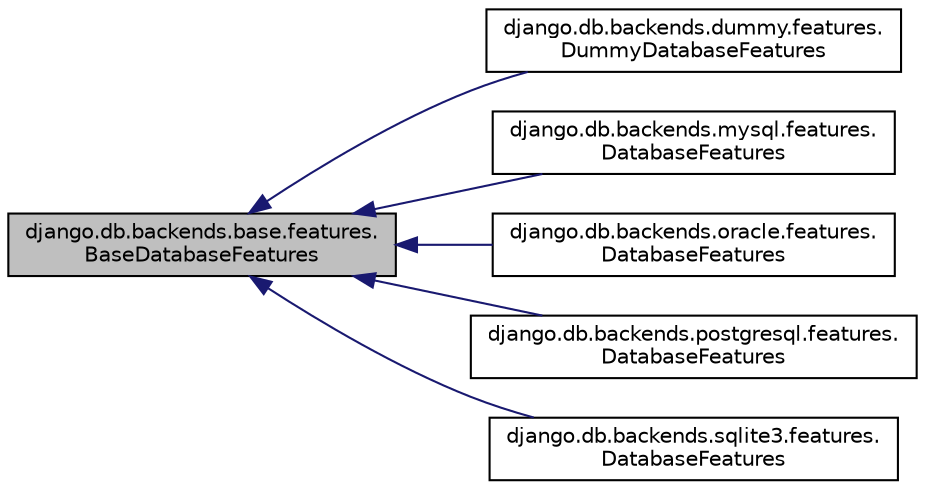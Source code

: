 digraph "django.db.backends.base.features.BaseDatabaseFeatures"
{
 // LATEX_PDF_SIZE
  edge [fontname="Helvetica",fontsize="10",labelfontname="Helvetica",labelfontsize="10"];
  node [fontname="Helvetica",fontsize="10",shape=record];
  rankdir="LR";
  Node1 [label="django.db.backends.base.features.\lBaseDatabaseFeatures",height=0.2,width=0.4,color="black", fillcolor="grey75", style="filled", fontcolor="black",tooltip=" "];
  Node1 -> Node2 [dir="back",color="midnightblue",fontsize="10",style="solid",fontname="Helvetica"];
  Node2 [label="django.db.backends.dummy.features.\lDummyDatabaseFeatures",height=0.2,width=0.4,color="black", fillcolor="white", style="filled",URL="$df/d09/classdjango_1_1db_1_1backends_1_1dummy_1_1features_1_1_dummy_database_features.html",tooltip=" "];
  Node1 -> Node3 [dir="back",color="midnightblue",fontsize="10",style="solid",fontname="Helvetica"];
  Node3 [label="django.db.backends.mysql.features.\lDatabaseFeatures",height=0.2,width=0.4,color="black", fillcolor="white", style="filled",URL="$dc/d15/classdjango_1_1db_1_1backends_1_1mysql_1_1features_1_1_database_features.html",tooltip=" "];
  Node1 -> Node4 [dir="back",color="midnightblue",fontsize="10",style="solid",fontname="Helvetica"];
  Node4 [label="django.db.backends.oracle.features.\lDatabaseFeatures",height=0.2,width=0.4,color="black", fillcolor="white", style="filled",URL="$dd/dd2/classdjango_1_1db_1_1backends_1_1oracle_1_1features_1_1_database_features.html",tooltip=" "];
  Node1 -> Node5 [dir="back",color="midnightblue",fontsize="10",style="solid",fontname="Helvetica"];
  Node5 [label="django.db.backends.postgresql.features.\lDatabaseFeatures",height=0.2,width=0.4,color="black", fillcolor="white", style="filled",URL="$d9/dd5/classdjango_1_1db_1_1backends_1_1postgresql_1_1features_1_1_database_features.html",tooltip=" "];
  Node1 -> Node6 [dir="back",color="midnightblue",fontsize="10",style="solid",fontname="Helvetica"];
  Node6 [label="django.db.backends.sqlite3.features.\lDatabaseFeatures",height=0.2,width=0.4,color="black", fillcolor="white", style="filled",URL="$d0/d1f/classdjango_1_1db_1_1backends_1_1sqlite3_1_1features_1_1_database_features.html",tooltip=" "];
}
